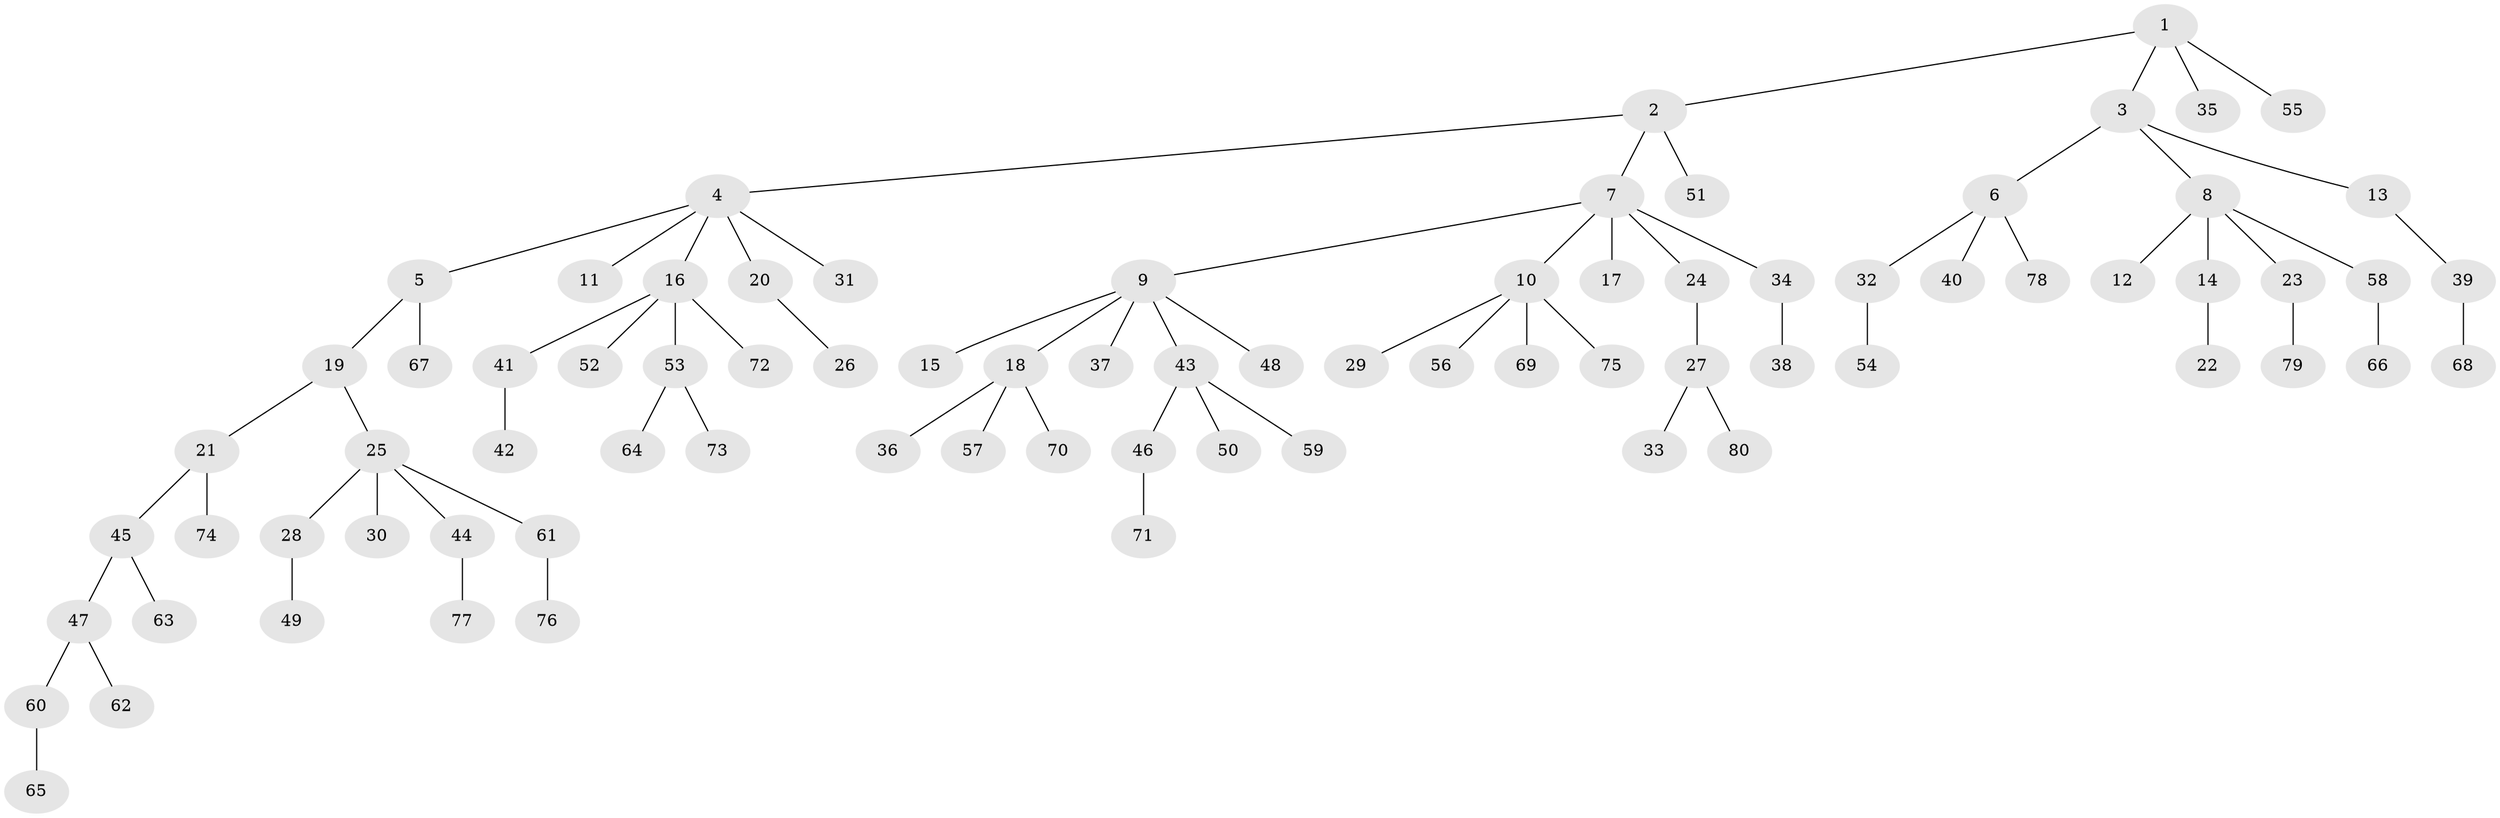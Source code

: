 // Generated by graph-tools (version 1.1) at 2025/36/03/09/25 02:36:46]
// undirected, 80 vertices, 79 edges
graph export_dot {
graph [start="1"]
  node [color=gray90,style=filled];
  1;
  2;
  3;
  4;
  5;
  6;
  7;
  8;
  9;
  10;
  11;
  12;
  13;
  14;
  15;
  16;
  17;
  18;
  19;
  20;
  21;
  22;
  23;
  24;
  25;
  26;
  27;
  28;
  29;
  30;
  31;
  32;
  33;
  34;
  35;
  36;
  37;
  38;
  39;
  40;
  41;
  42;
  43;
  44;
  45;
  46;
  47;
  48;
  49;
  50;
  51;
  52;
  53;
  54;
  55;
  56;
  57;
  58;
  59;
  60;
  61;
  62;
  63;
  64;
  65;
  66;
  67;
  68;
  69;
  70;
  71;
  72;
  73;
  74;
  75;
  76;
  77;
  78;
  79;
  80;
  1 -- 2;
  1 -- 3;
  1 -- 35;
  1 -- 55;
  2 -- 4;
  2 -- 7;
  2 -- 51;
  3 -- 6;
  3 -- 8;
  3 -- 13;
  4 -- 5;
  4 -- 11;
  4 -- 16;
  4 -- 20;
  4 -- 31;
  5 -- 19;
  5 -- 67;
  6 -- 32;
  6 -- 40;
  6 -- 78;
  7 -- 9;
  7 -- 10;
  7 -- 17;
  7 -- 24;
  7 -- 34;
  8 -- 12;
  8 -- 14;
  8 -- 23;
  8 -- 58;
  9 -- 15;
  9 -- 18;
  9 -- 37;
  9 -- 43;
  9 -- 48;
  10 -- 29;
  10 -- 56;
  10 -- 69;
  10 -- 75;
  13 -- 39;
  14 -- 22;
  16 -- 41;
  16 -- 52;
  16 -- 53;
  16 -- 72;
  18 -- 36;
  18 -- 57;
  18 -- 70;
  19 -- 21;
  19 -- 25;
  20 -- 26;
  21 -- 45;
  21 -- 74;
  23 -- 79;
  24 -- 27;
  25 -- 28;
  25 -- 30;
  25 -- 44;
  25 -- 61;
  27 -- 33;
  27 -- 80;
  28 -- 49;
  32 -- 54;
  34 -- 38;
  39 -- 68;
  41 -- 42;
  43 -- 46;
  43 -- 50;
  43 -- 59;
  44 -- 77;
  45 -- 47;
  45 -- 63;
  46 -- 71;
  47 -- 60;
  47 -- 62;
  53 -- 64;
  53 -- 73;
  58 -- 66;
  60 -- 65;
  61 -- 76;
}
